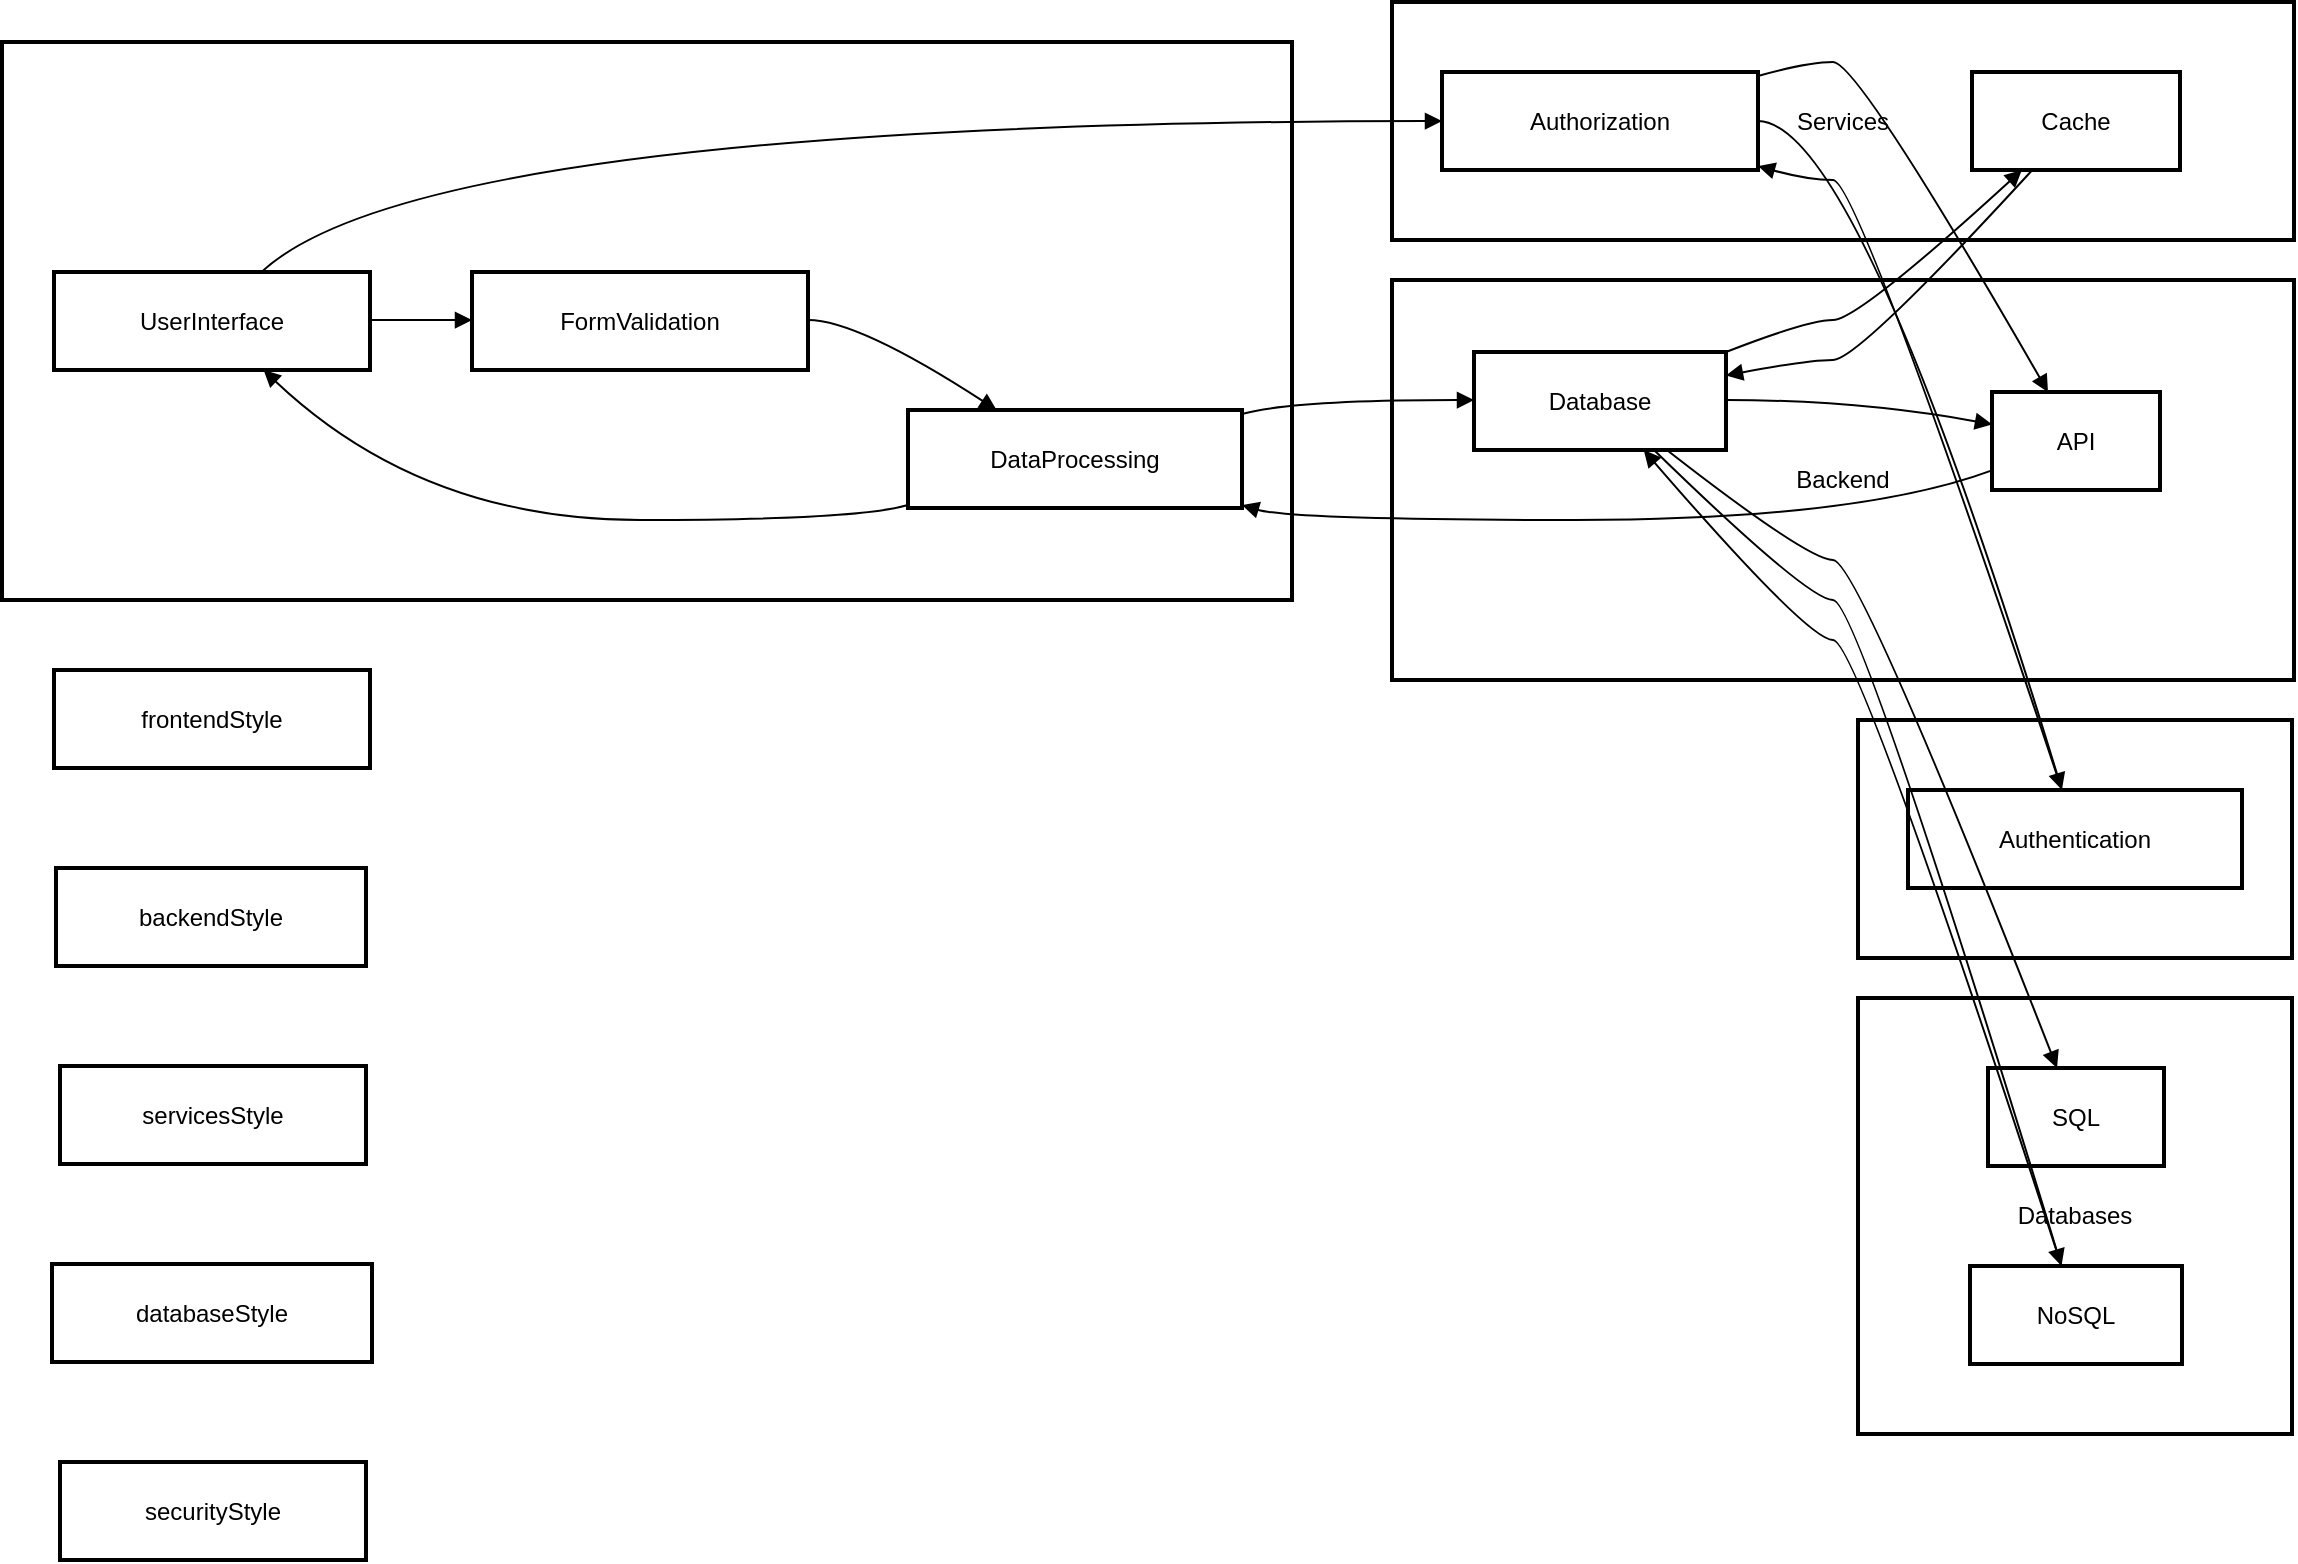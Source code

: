 <mxfile version="24.9.1">
  <diagram name="Página-1" id="O07iFOuHDq3so8C4X-uP">
    <mxGraphModel>
      <root>
        <mxCell id="0" />
        <mxCell id="1" parent="0" />
        <mxCell id="2" value="Security" style="whiteSpace=wrap;strokeWidth=2;" vertex="1" parent="1">
          <mxGeometry x="936" y="367" width="217" height="119" as="geometry" />
        </mxCell>
        <mxCell id="3" value="Databases" style="whiteSpace=wrap;strokeWidth=2;" vertex="1" parent="1">
          <mxGeometry x="936" y="506" width="217" height="218" as="geometry" />
        </mxCell>
        <mxCell id="4" value="Services" style="whiteSpace=wrap;strokeWidth=2;" vertex="1" parent="1">
          <mxGeometry x="703" y="8" width="451" height="119" as="geometry" />
        </mxCell>
        <mxCell id="5" value="Backend" style="whiteSpace=wrap;strokeWidth=2;" vertex="1" parent="1">
          <mxGeometry x="703" y="147" width="451" height="200" as="geometry" />
        </mxCell>
        <mxCell id="6" value="Frontend" style="whiteSpace=wrap;strokeWidth=2;" vertex="1" parent="1">
          <mxGeometry x="8" y="28" width="645" height="279" as="geometry" />
        </mxCell>
        <mxCell id="7" value="frontendStyle" style="whiteSpace=wrap;strokeWidth=2;" vertex="1" parent="1">
          <mxGeometry x="34" y="342" width="158" height="49" as="geometry" />
        </mxCell>
        <mxCell id="8" value="UserInterface" style="whiteSpace=wrap;strokeWidth=2;" vertex="1" parent="1">
          <mxGeometry x="34" y="143" width="158" height="49" as="geometry" />
        </mxCell>
        <mxCell id="9" value="FormValidation" style="whiteSpace=wrap;strokeWidth=2;" vertex="1" parent="1">
          <mxGeometry x="243" y="143" width="168" height="49" as="geometry" />
        </mxCell>
        <mxCell id="10" value="DataProcessing" style="whiteSpace=wrap;strokeWidth=2;" vertex="1" parent="1">
          <mxGeometry x="461" y="212" width="167" height="49" as="geometry" />
        </mxCell>
        <mxCell id="11" value="backendStyle" style="whiteSpace=wrap;strokeWidth=2;" vertex="1" parent="1">
          <mxGeometry x="35" y="441" width="155" height="49" as="geometry" />
        </mxCell>
        <mxCell id="12" value="Database" style="whiteSpace=wrap;strokeWidth=2;" vertex="1" parent="1">
          <mxGeometry x="744" y="183" width="126" height="49" as="geometry" />
        </mxCell>
        <mxCell id="13" value="API" style="whiteSpace=wrap;strokeWidth=2;" vertex="1" parent="1">
          <mxGeometry x="1003" y="203" width="84" height="49" as="geometry" />
        </mxCell>
        <mxCell id="14" value="servicesStyle" style="whiteSpace=wrap;strokeWidth=2;" vertex="1" parent="1">
          <mxGeometry x="37" y="540" width="153" height="49" as="geometry" />
        </mxCell>
        <mxCell id="15" value="Authorization" style="whiteSpace=wrap;strokeWidth=2;" vertex="1" parent="1">
          <mxGeometry x="728" y="43" width="158" height="49" as="geometry" />
        </mxCell>
        <mxCell id="16" value="Cache" style="whiteSpace=wrap;strokeWidth=2;" vertex="1" parent="1">
          <mxGeometry x="993" y="43" width="104" height="49" as="geometry" />
        </mxCell>
        <mxCell id="17" value="databaseStyle" style="whiteSpace=wrap;strokeWidth=2;" vertex="1" parent="1">
          <mxGeometry x="33" y="639" width="160" height="49" as="geometry" />
        </mxCell>
        <mxCell id="18" value="SQL" style="whiteSpace=wrap;strokeWidth=2;" vertex="1" parent="1">
          <mxGeometry x="1001" y="541" width="88" height="49" as="geometry" />
        </mxCell>
        <mxCell id="19" value="NoSQL" style="whiteSpace=wrap;strokeWidth=2;" vertex="1" parent="1">
          <mxGeometry x="992" y="640" width="106" height="49" as="geometry" />
        </mxCell>
        <mxCell id="20" value="securityStyle" style="whiteSpace=wrap;strokeWidth=2;" vertex="1" parent="1">
          <mxGeometry x="37" y="738" width="153" height="49" as="geometry" />
        </mxCell>
        <mxCell id="21" value="Authentication" style="whiteSpace=wrap;strokeWidth=2;" vertex="1" parent="1">
          <mxGeometry x="961" y="402" width="167" height="49" as="geometry" />
        </mxCell>
        <mxCell id="22" value="" style="curved=1;startArrow=none;endArrow=block;exitX=1;exitY=0.49;entryX=0;entryY=0.49;" edge="1" parent="1" source="8" target="9">
          <mxGeometry relative="1" as="geometry">
            <Array as="points" />
          </mxGeometry>
        </mxCell>
        <mxCell id="23" value="" style="curved=1;startArrow=none;endArrow=block;exitX=1;exitY=0.49;entryX=0.27;entryY=0.01;" edge="1" parent="1" source="9" target="10">
          <mxGeometry relative="1" as="geometry">
            <Array as="points">
              <mxPoint x="436" y="167" />
            </Array>
          </mxGeometry>
        </mxCell>
        <mxCell id="24" value="" style="curved=1;startArrow=none;endArrow=block;exitX=0;exitY=0.97;entryX=0.66;entryY=0.99;" edge="1" parent="1" source="10" target="8">
          <mxGeometry relative="1" as="geometry">
            <Array as="points">
              <mxPoint x="436" y="267" />
              <mxPoint x="218" y="267" />
            </Array>
          </mxGeometry>
        </mxCell>
        <mxCell id="25" value="" style="curved=1;startArrow=none;endArrow=block;exitX=1;exitY=0.04;entryX=0;entryY=0.49;" edge="1" parent="1" source="10" target="12">
          <mxGeometry relative="1" as="geometry">
            <Array as="points">
              <mxPoint x="653" y="207" />
            </Array>
          </mxGeometry>
        </mxCell>
        <mxCell id="26" value="" style="curved=1;startArrow=none;endArrow=block;exitX=1;exitY=0.49;entryX=0;entryY=0.33;" edge="1" parent="1" source="12" target="13">
          <mxGeometry relative="1" as="geometry">
            <Array as="points">
              <mxPoint x="936" y="207" />
            </Array>
          </mxGeometry>
        </mxCell>
        <mxCell id="27" value="" style="curved=1;startArrow=none;endArrow=block;exitX=0;exitY=0.8;entryX=1;entryY=0.97;" edge="1" parent="1" source="13" target="10">
          <mxGeometry relative="1" as="geometry">
            <Array as="points">
              <mxPoint x="936" y="267" />
              <mxPoint x="653" y="267" />
            </Array>
          </mxGeometry>
        </mxCell>
        <mxCell id="28" value="" style="curved=1;startArrow=none;endArrow=block;exitX=0.66;exitY=-0.01;entryX=0;entryY=0.5;" edge="1" parent="1" source="8" target="15">
          <mxGeometry relative="1" as="geometry">
            <Array as="points">
              <mxPoint x="218" y="68" />
            </Array>
          </mxGeometry>
        </mxCell>
        <mxCell id="29" value="" style="curved=1;startArrow=none;endArrow=block;exitX=1;exitY=0.04;entryX=0.33;entryY=-0.01;" edge="1" parent="1" source="15" target="13">
          <mxGeometry relative="1" as="geometry">
            <Array as="points">
              <mxPoint x="911" y="38" />
              <mxPoint x="936" y="38" />
            </Array>
          </mxGeometry>
        </mxCell>
        <mxCell id="30" value="" style="curved=1;startArrow=none;endArrow=block;exitX=1;exitY=0;entryX=0.24;entryY=1;" edge="1" parent="1" source="12" target="16">
          <mxGeometry relative="1" as="geometry">
            <Array as="points">
              <mxPoint x="911" y="167" />
              <mxPoint x="936" y="167" />
            </Array>
          </mxGeometry>
        </mxCell>
        <mxCell id="31" value="" style="curved=1;startArrow=none;endArrow=block;exitX=0.29;exitY=1;entryX=1;entryY=0.24;" edge="1" parent="1" source="16" target="12">
          <mxGeometry relative="1" as="geometry">
            <Array as="points">
              <mxPoint x="936" y="187" />
              <mxPoint x="911" y="187" />
            </Array>
          </mxGeometry>
        </mxCell>
        <mxCell id="32" value="" style="curved=1;startArrow=none;endArrow=block;exitX=0.76;exitY=0.99;entryX=0.39;entryY=-0.01;" edge="1" parent="1" source="12" target="18">
          <mxGeometry relative="1" as="geometry">
            <Array as="points">
              <mxPoint x="911" y="287" />
              <mxPoint x="936" y="287" />
            </Array>
          </mxGeometry>
        </mxCell>
        <mxCell id="33" value="" style="curved=1;startArrow=none;endArrow=block;exitX=0.71;exitY=0.99;entryX=0.43;entryY=-0.01;" edge="1" parent="1" source="12" target="19">
          <mxGeometry relative="1" as="geometry">
            <Array as="points">
              <mxPoint x="911" y="307" />
              <mxPoint x="936" y="307" />
            </Array>
          </mxGeometry>
        </mxCell>
        <mxCell id="34" value="" style="curved=1;startArrow=none;endArrow=block;exitX=0.43;exitY=-0.01;entryX=0.67;entryY=0.99;" edge="1" parent="1" source="19" target="12">
          <mxGeometry relative="1" as="geometry">
            <Array as="points">
              <mxPoint x="936" y="327" />
              <mxPoint x="911" y="327" />
            </Array>
          </mxGeometry>
        </mxCell>
        <mxCell id="35" value="" style="curved=1;startArrow=none;endArrow=block;exitX=1;exitY=0.5;entryX=0.46;entryY=-0.01;" edge="1" parent="1" source="15" target="21">
          <mxGeometry relative="1" as="geometry">
            <Array as="points">
              <mxPoint x="936" y="68" />
            </Array>
          </mxGeometry>
        </mxCell>
        <mxCell id="36" value="" style="curved=1;startArrow=none;endArrow=block;exitX=0.46;exitY=-0.01;entryX=1;entryY=0.96;" edge="1" parent="1" source="21" target="15">
          <mxGeometry relative="1" as="geometry">
            <Array as="points">
              <mxPoint x="936" y="97" />
              <mxPoint x="911" y="97" />
            </Array>
          </mxGeometry>
        </mxCell>
      </root>
    </mxGraphModel>
  </diagram>
</mxfile>
